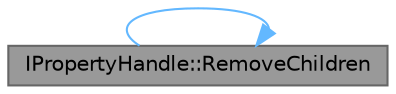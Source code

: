 digraph "IPropertyHandle::RemoveChildren"
{
 // INTERACTIVE_SVG=YES
 // LATEX_PDF_SIZE
  bgcolor="transparent";
  edge [fontname=Helvetica,fontsize=10,labelfontname=Helvetica,labelfontsize=10];
  node [fontname=Helvetica,fontsize=10,shape=box,height=0.2,width=0.4];
  rankdir="LR";
  Node1 [id="Node000001",label="IPropertyHandle::RemoveChildren",height=0.2,width=0.4,color="gray40", fillcolor="grey60", style="filled", fontcolor="black",tooltip="Removes all children of this handle."];
  Node1 -> Node1 [id="edge1_Node000001_Node000001",color="steelblue1",style="solid",tooltip=" "];
}
